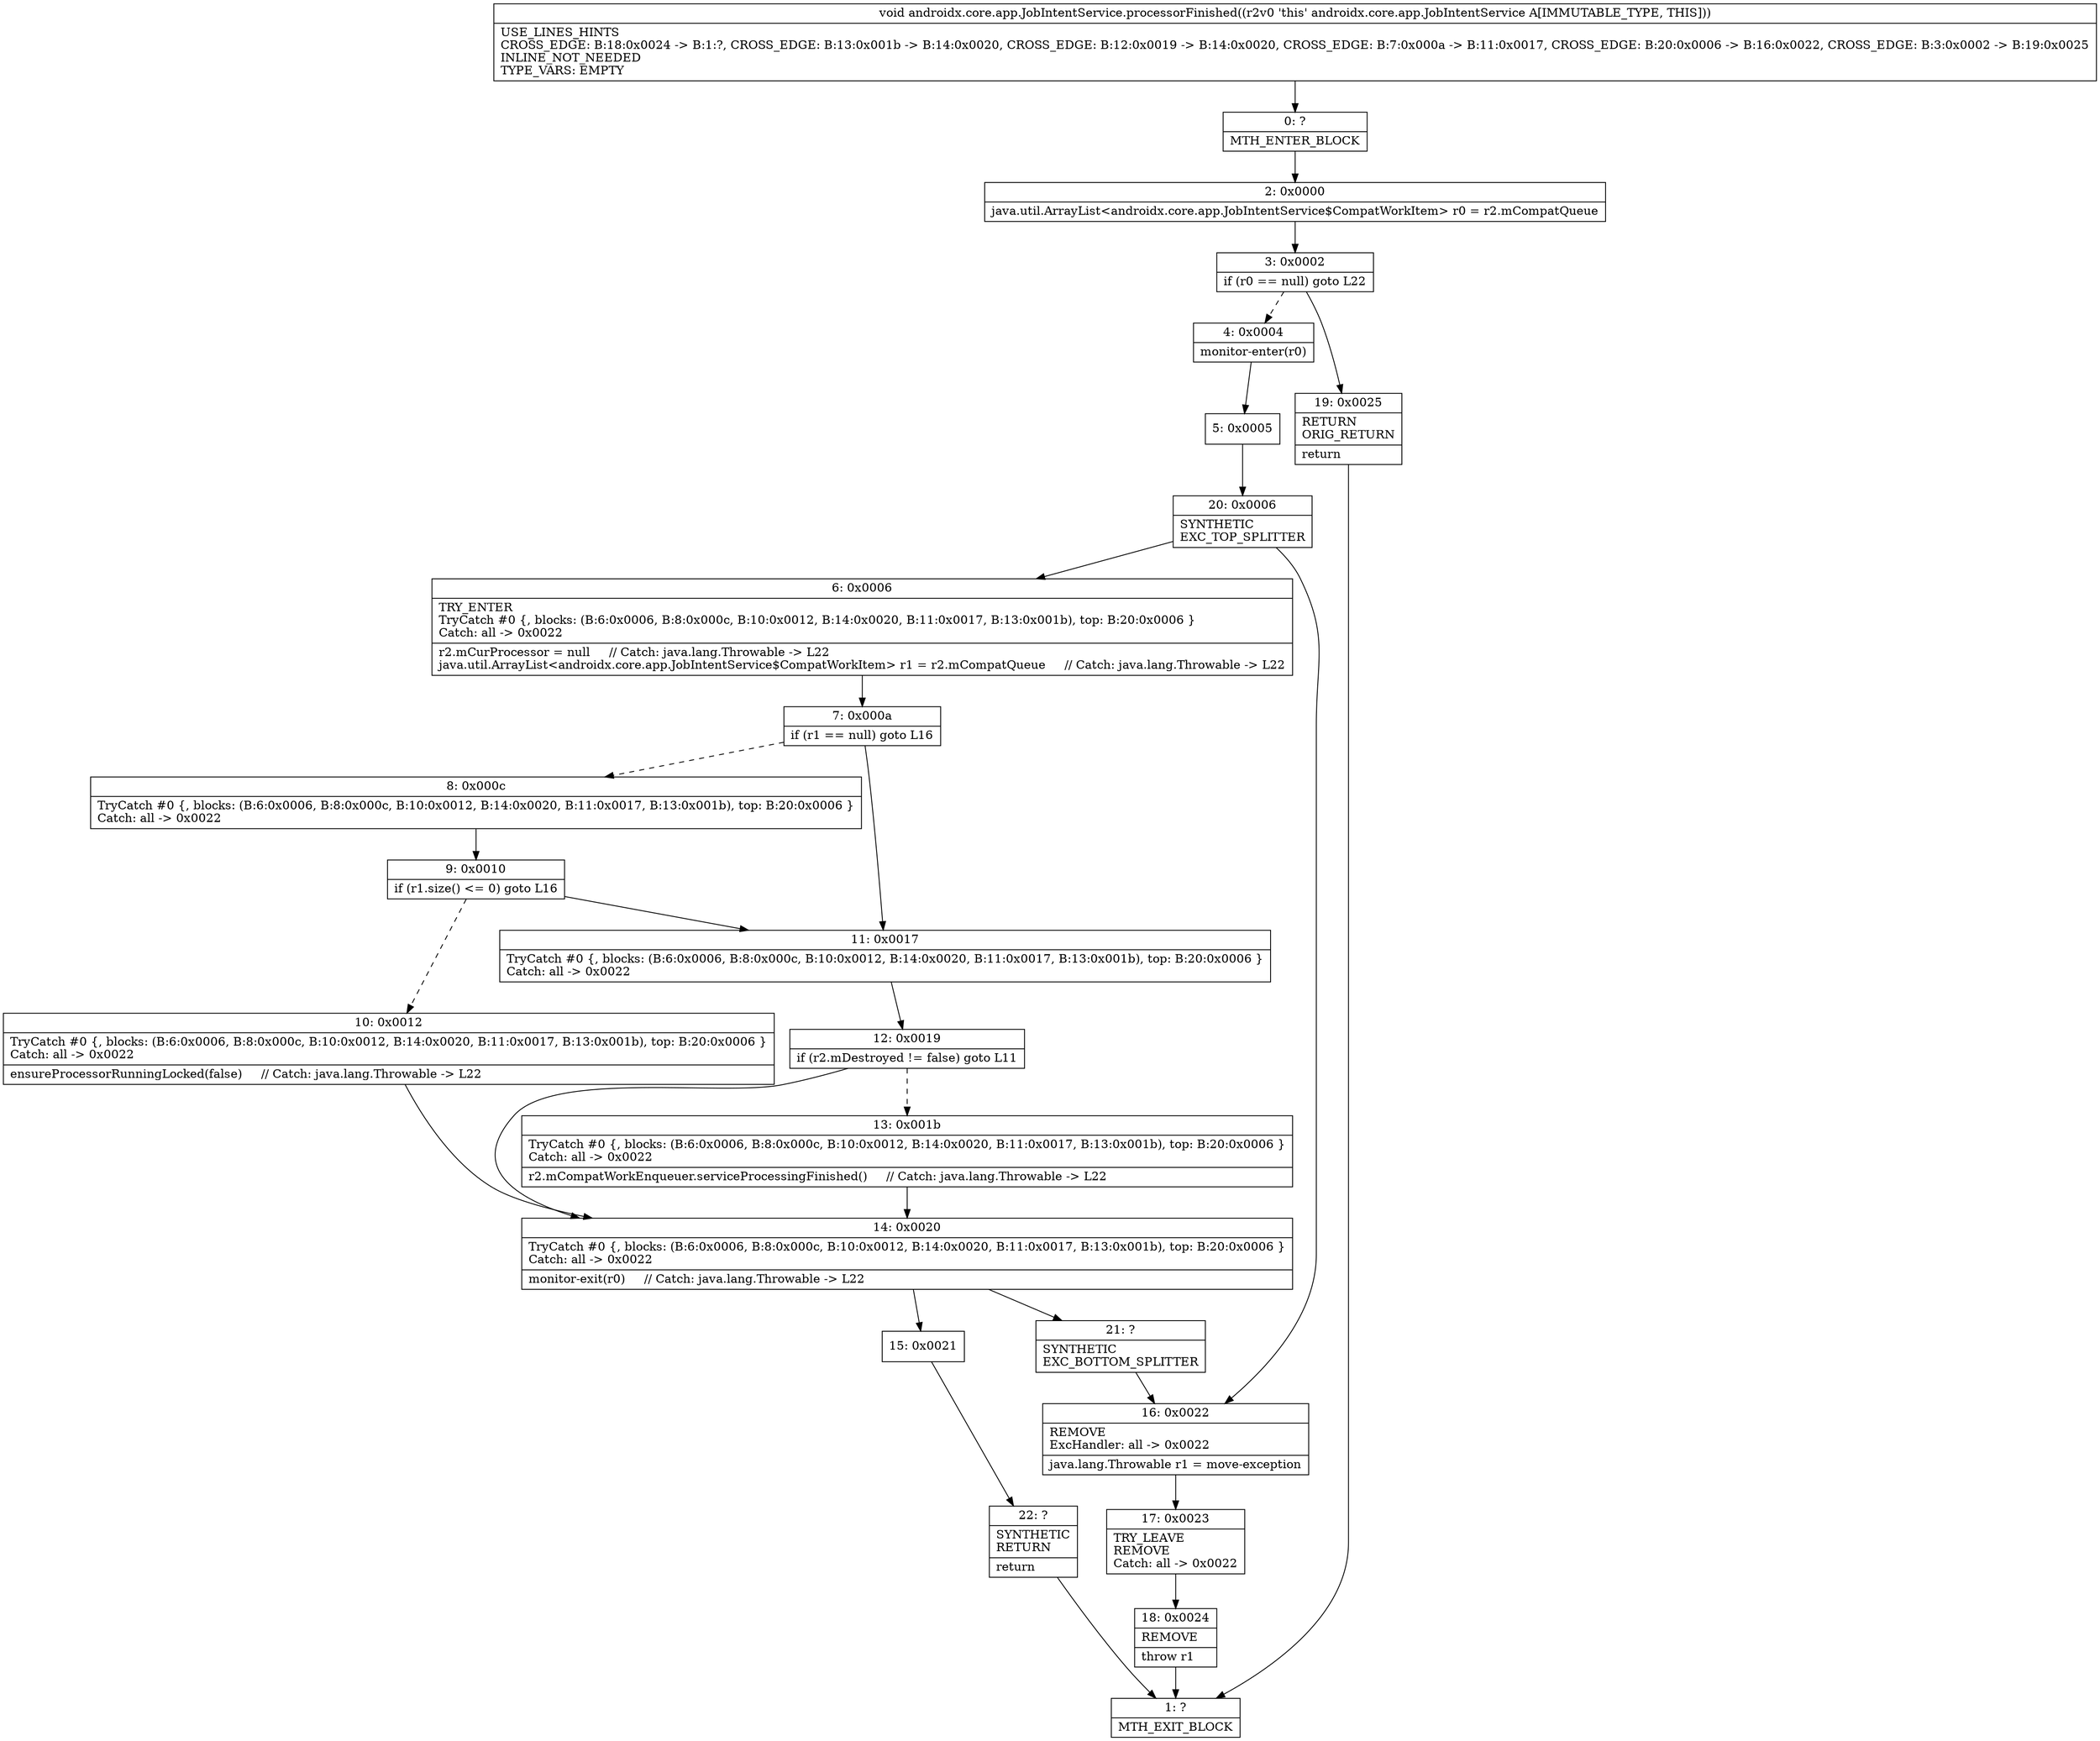 digraph "CFG forandroidx.core.app.JobIntentService.processorFinished()V" {
Node_0 [shape=record,label="{0\:\ ?|MTH_ENTER_BLOCK\l}"];
Node_2 [shape=record,label="{2\:\ 0x0000|java.util.ArrayList\<androidx.core.app.JobIntentService$CompatWorkItem\> r0 = r2.mCompatQueue\l}"];
Node_3 [shape=record,label="{3\:\ 0x0002|if (r0 == null) goto L22\l}"];
Node_4 [shape=record,label="{4\:\ 0x0004|monitor\-enter(r0)\l}"];
Node_5 [shape=record,label="{5\:\ 0x0005}"];
Node_20 [shape=record,label="{20\:\ 0x0006|SYNTHETIC\lEXC_TOP_SPLITTER\l}"];
Node_6 [shape=record,label="{6\:\ 0x0006|TRY_ENTER\lTryCatch #0 \{, blocks: (B:6:0x0006, B:8:0x000c, B:10:0x0012, B:14:0x0020, B:11:0x0017, B:13:0x001b), top: B:20:0x0006 \}\lCatch: all \-\> 0x0022\l|r2.mCurProcessor = null     \/\/ Catch: java.lang.Throwable \-\> L22\ljava.util.ArrayList\<androidx.core.app.JobIntentService$CompatWorkItem\> r1 = r2.mCompatQueue     \/\/ Catch: java.lang.Throwable \-\> L22\l}"];
Node_7 [shape=record,label="{7\:\ 0x000a|if (r1 == null) goto L16\l}"];
Node_8 [shape=record,label="{8\:\ 0x000c|TryCatch #0 \{, blocks: (B:6:0x0006, B:8:0x000c, B:10:0x0012, B:14:0x0020, B:11:0x0017, B:13:0x001b), top: B:20:0x0006 \}\lCatch: all \-\> 0x0022\l}"];
Node_9 [shape=record,label="{9\:\ 0x0010|if (r1.size() \<= 0) goto L16\l}"];
Node_10 [shape=record,label="{10\:\ 0x0012|TryCatch #0 \{, blocks: (B:6:0x0006, B:8:0x000c, B:10:0x0012, B:14:0x0020, B:11:0x0017, B:13:0x001b), top: B:20:0x0006 \}\lCatch: all \-\> 0x0022\l|ensureProcessorRunningLocked(false)     \/\/ Catch: java.lang.Throwable \-\> L22\l}"];
Node_14 [shape=record,label="{14\:\ 0x0020|TryCatch #0 \{, blocks: (B:6:0x0006, B:8:0x000c, B:10:0x0012, B:14:0x0020, B:11:0x0017, B:13:0x001b), top: B:20:0x0006 \}\lCatch: all \-\> 0x0022\l|monitor\-exit(r0)     \/\/ Catch: java.lang.Throwable \-\> L22\l}"];
Node_15 [shape=record,label="{15\:\ 0x0021}"];
Node_22 [shape=record,label="{22\:\ ?|SYNTHETIC\lRETURN\l|return\l}"];
Node_1 [shape=record,label="{1\:\ ?|MTH_EXIT_BLOCK\l}"];
Node_21 [shape=record,label="{21\:\ ?|SYNTHETIC\lEXC_BOTTOM_SPLITTER\l}"];
Node_11 [shape=record,label="{11\:\ 0x0017|TryCatch #0 \{, blocks: (B:6:0x0006, B:8:0x000c, B:10:0x0012, B:14:0x0020, B:11:0x0017, B:13:0x001b), top: B:20:0x0006 \}\lCatch: all \-\> 0x0022\l}"];
Node_12 [shape=record,label="{12\:\ 0x0019|if (r2.mDestroyed != false) goto L11\l}"];
Node_13 [shape=record,label="{13\:\ 0x001b|TryCatch #0 \{, blocks: (B:6:0x0006, B:8:0x000c, B:10:0x0012, B:14:0x0020, B:11:0x0017, B:13:0x001b), top: B:20:0x0006 \}\lCatch: all \-\> 0x0022\l|r2.mCompatWorkEnqueuer.serviceProcessingFinished()     \/\/ Catch: java.lang.Throwable \-\> L22\l}"];
Node_16 [shape=record,label="{16\:\ 0x0022|REMOVE\lExcHandler: all \-\> 0x0022\l|java.lang.Throwable r1 = move\-exception\l}"];
Node_17 [shape=record,label="{17\:\ 0x0023|TRY_LEAVE\lREMOVE\lCatch: all \-\> 0x0022\l}"];
Node_18 [shape=record,label="{18\:\ 0x0024|REMOVE\l|throw r1\l}"];
Node_19 [shape=record,label="{19\:\ 0x0025|RETURN\lORIG_RETURN\l|return\l}"];
MethodNode[shape=record,label="{void androidx.core.app.JobIntentService.processorFinished((r2v0 'this' androidx.core.app.JobIntentService A[IMMUTABLE_TYPE, THIS]))  | USE_LINES_HINTS\lCROSS_EDGE: B:18:0x0024 \-\> B:1:?, CROSS_EDGE: B:13:0x001b \-\> B:14:0x0020, CROSS_EDGE: B:12:0x0019 \-\> B:14:0x0020, CROSS_EDGE: B:7:0x000a \-\> B:11:0x0017, CROSS_EDGE: B:20:0x0006 \-\> B:16:0x0022, CROSS_EDGE: B:3:0x0002 \-\> B:19:0x0025\lINLINE_NOT_NEEDED\lTYPE_VARS: EMPTY\l}"];
MethodNode -> Node_0;Node_0 -> Node_2;
Node_2 -> Node_3;
Node_3 -> Node_4[style=dashed];
Node_3 -> Node_19;
Node_4 -> Node_5;
Node_5 -> Node_20;
Node_20 -> Node_6;
Node_20 -> Node_16;
Node_6 -> Node_7;
Node_7 -> Node_8[style=dashed];
Node_7 -> Node_11;
Node_8 -> Node_9;
Node_9 -> Node_10[style=dashed];
Node_9 -> Node_11;
Node_10 -> Node_14;
Node_14 -> Node_15;
Node_14 -> Node_21;
Node_15 -> Node_22;
Node_22 -> Node_1;
Node_21 -> Node_16;
Node_11 -> Node_12;
Node_12 -> Node_13[style=dashed];
Node_12 -> Node_14;
Node_13 -> Node_14;
Node_16 -> Node_17;
Node_17 -> Node_18;
Node_18 -> Node_1;
Node_19 -> Node_1;
}

